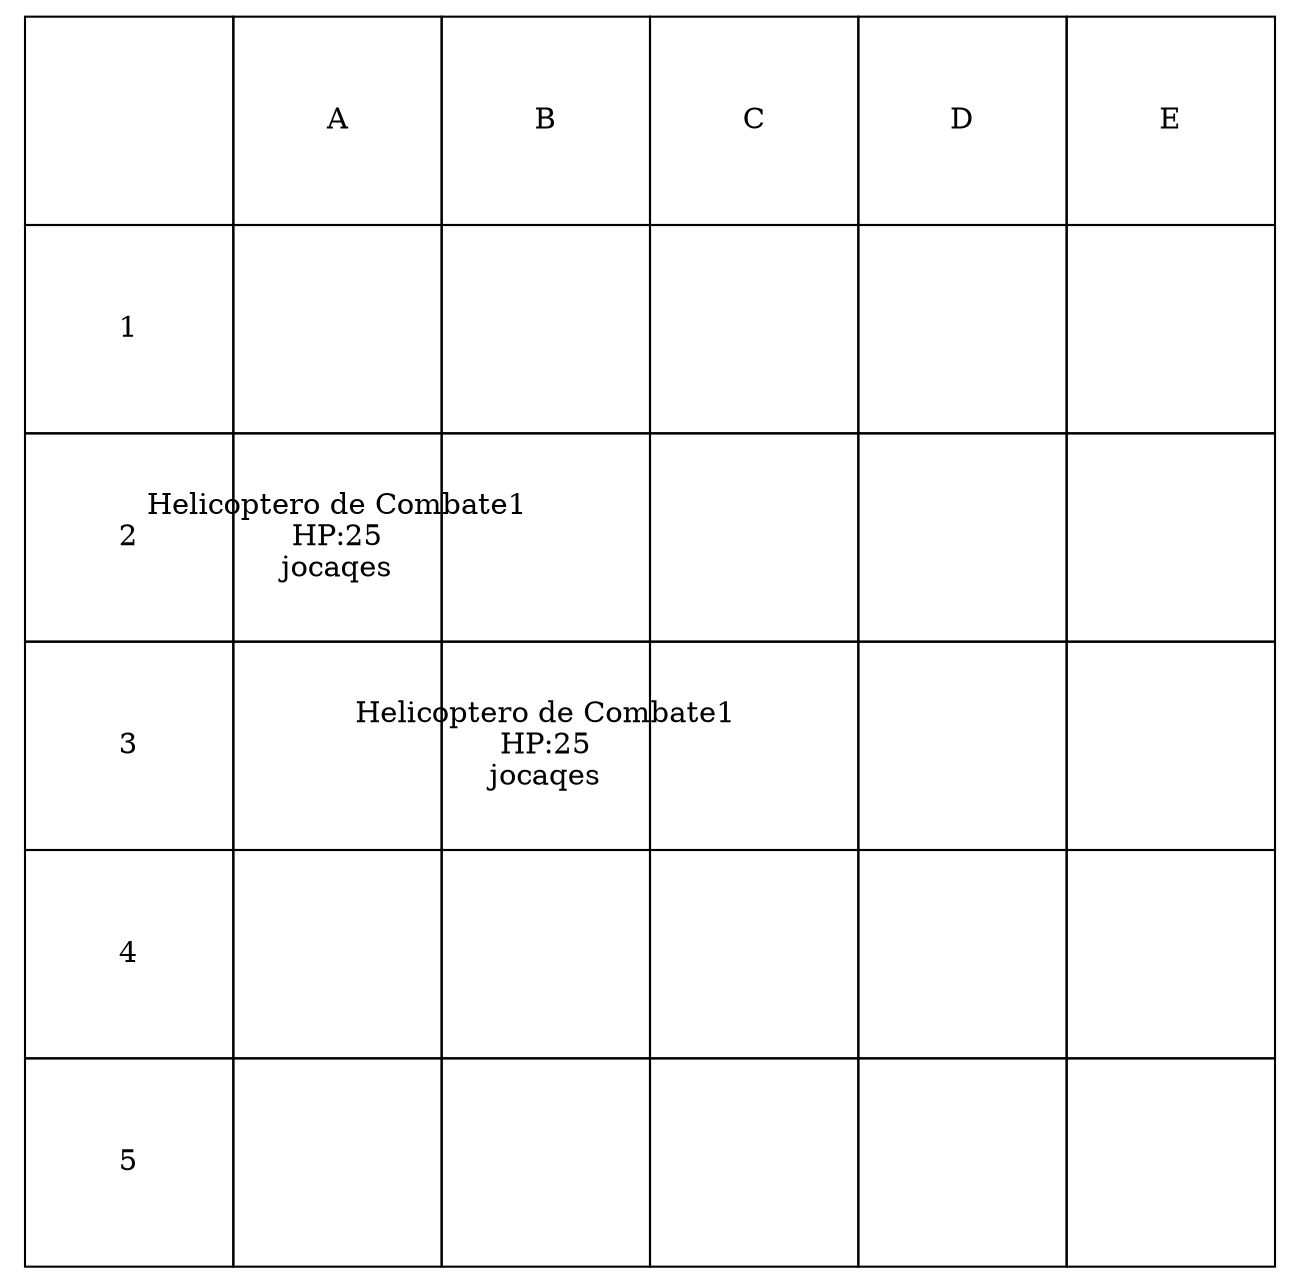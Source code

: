 digraph g{
node[shape=plaintext];
matriz[label=<<TABLE border="0" cellspacing="0" cellborder="1">
<TR><TD width="100" height="100" fixedsize="true"></TD>
<TD width="100" height="100" fixedsize="true">A</TD>
<TD width="100" height="100" fixedsize="true">B</TD>
<TD width="100" height="100" fixedsize="true">C</TD>
<TD width="100" height="100" fixedsize="true">D</TD>
<TD width="100" height="100" fixedsize="true">E</TD>
</TR>
<TR>
<TD width="100" height="100" fixedsize="true">1</TD>
<TD width="100" height="100" fixedsize="true"></TD>
<TD width="100" height="100" fixedsize="true"></TD>
<TD width="100" height="100" fixedsize="true"></TD>
<TD width="100" height="100" fixedsize="true"></TD>
<TD width="100" height="100" fixedsize="true"></TD>
</TR><TR>
<TD width="100" height="100" fixedsize="true">2</TD>
<TD width="100" height="100" fixedsize="true">Helicoptero de Combate1<br/>HP:25<br/>jocaqes</TD>
<TD width="100" height="100" fixedsize="true"></TD>
<TD width="100" height="100" fixedsize="true"></TD>
<TD width="100" height="100" fixedsize="true"></TD>
<TD width="100" height="100" fixedsize="true"></TD>
</TR><TR>
<TD width="100" height="100" fixedsize="true">3</TD>
<TD width="100" height="100" fixedsize="true"></TD>
<TD width="100" height="100" fixedsize="true">Helicoptero de Combate1<br/>HP:25<br/>jocaqes</TD>
<TD width="100" height="100" fixedsize="true"></TD>
<TD width="100" height="100" fixedsize="true"></TD>
<TD width="100" height="100" fixedsize="true"></TD>
</TR><TR>
<TD width="100" height="100" fixedsize="true">4</TD>
<TD width="100" height="100" fixedsize="true"></TD>
<TD width="100" height="100" fixedsize="true"></TD>
<TD width="100" height="100" fixedsize="true"></TD>
<TD width="100" height="100" fixedsize="true"></TD>
<TD width="100" height="100" fixedsize="true"></TD>
</TR><TR>
<TD width="100" height="100" fixedsize="true">5</TD>
<TD width="100" height="100" fixedsize="true"></TD>
<TD width="100" height="100" fixedsize="true"></TD>
<TD width="100" height="100" fixedsize="true"></TD>
<TD width="100" height="100" fixedsize="true"></TD>
<TD width="100" height="100" fixedsize="true"></TD>
</TR></TABLE>>];
}